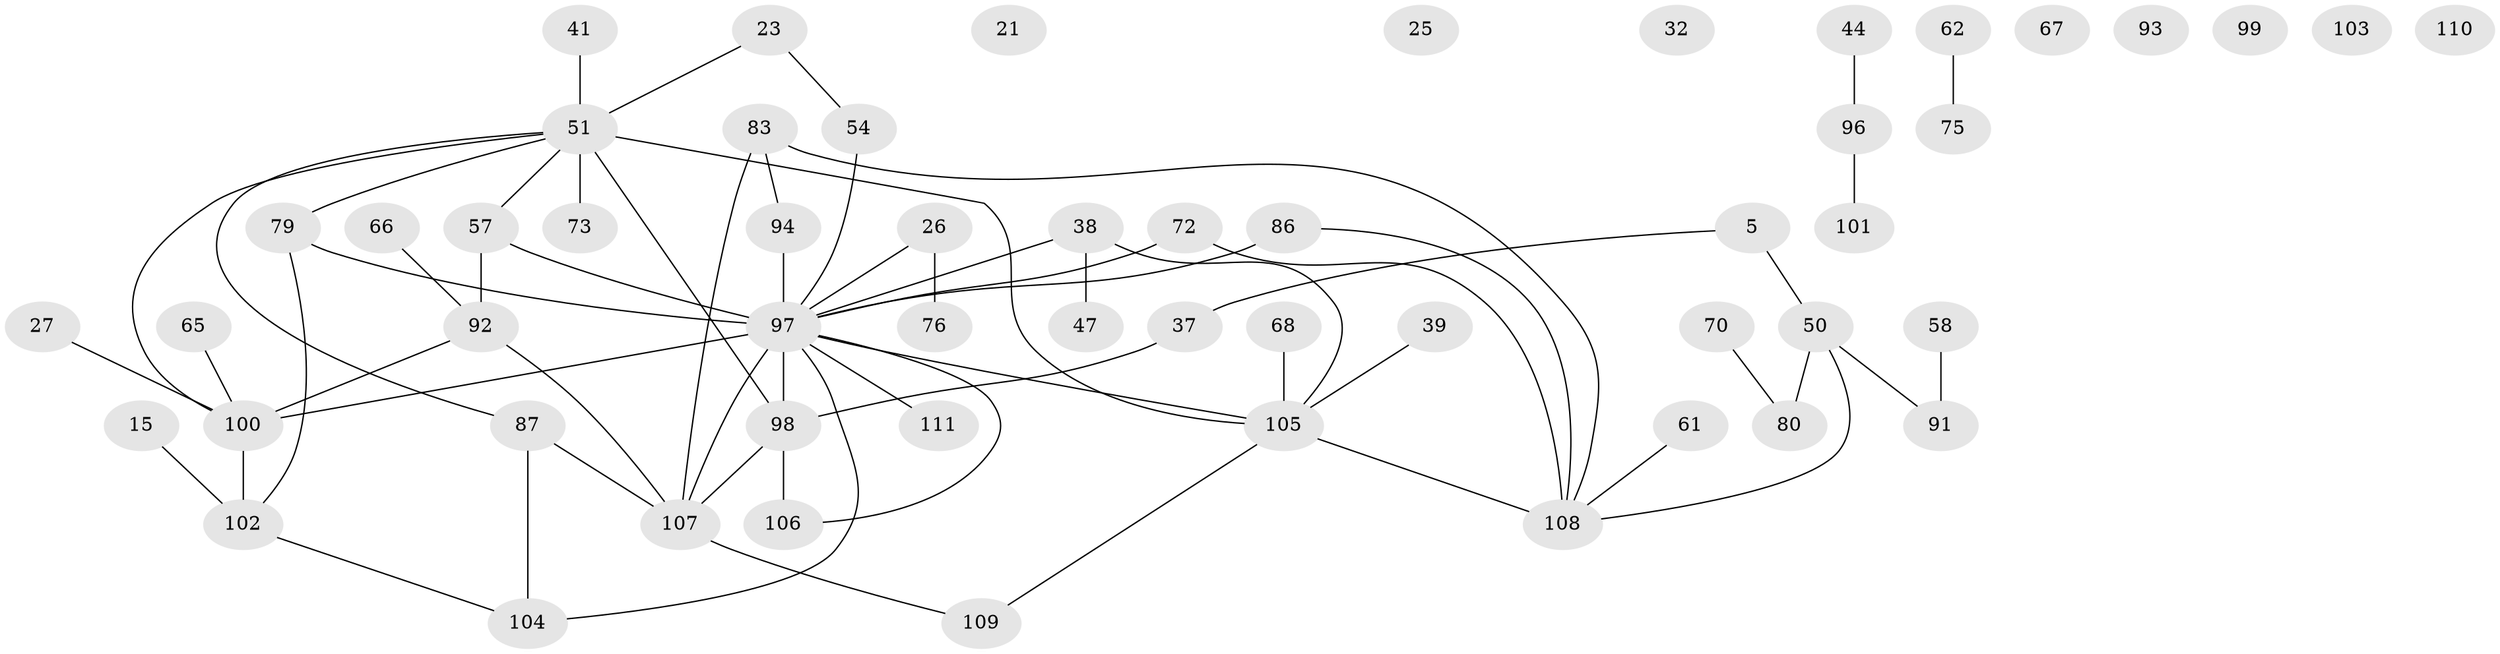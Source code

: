 // original degree distribution, {2: 0.26126126126126126, 3: 0.24324324324324326, 4: 0.10810810810810811, 6: 0.05405405405405406, 1: 0.2072072072072072, 5: 0.05405405405405406, 0: 0.07207207207207207}
// Generated by graph-tools (version 1.1) at 2025/39/03/09/25 04:39:31]
// undirected, 55 vertices, 64 edges
graph export_dot {
graph [start="1"]
  node [color=gray90,style=filled];
  5;
  15;
  21;
  23;
  25;
  26;
  27;
  32;
  37;
  38;
  39;
  41;
  44;
  47;
  50;
  51 [super="+19"];
  54;
  57;
  58;
  61;
  62;
  65;
  66;
  67;
  68;
  70;
  72;
  73;
  75;
  76;
  79;
  80 [super="+36"];
  83;
  86 [super="+82"];
  87 [super="+52"];
  91;
  92 [super="+77"];
  93;
  94;
  96;
  97 [super="+46+95+63+71+56+90"];
  98 [super="+33+89"];
  99;
  100 [super="+28"];
  101;
  102;
  103;
  104 [super="+12"];
  105 [super="+22+35+49"];
  106 [super="+81+55"];
  107 [super="+31+48+78"];
  108 [super="+85"];
  109;
  110;
  111;
  5 -- 37;
  5 -- 50;
  15 -- 102;
  23 -- 54;
  23 -- 51;
  26 -- 76;
  26 -- 97;
  27 -- 100;
  37 -- 98;
  38 -- 47;
  38 -- 105 [weight=2];
  38 -- 97;
  39 -- 105;
  41 -- 51;
  44 -- 96;
  50 -- 80 [weight=2];
  50 -- 91;
  50 -- 108;
  51 -- 79;
  51 -- 100;
  51 -- 73;
  51 -- 87;
  51 -- 57;
  51 -- 105 [weight=2];
  51 -- 98;
  54 -- 97;
  57 -- 92 [weight=2];
  57 -- 97 [weight=3];
  58 -- 91;
  61 -- 108;
  62 -- 75;
  65 -- 100;
  66 -- 92;
  68 -- 105;
  70 -- 80;
  72 -- 97;
  72 -- 108;
  79 -- 102;
  79 -- 97 [weight=2];
  83 -- 94;
  83 -- 108;
  83 -- 107;
  86 -- 97 [weight=2];
  86 -- 108;
  87 -- 104;
  87 -- 107 [weight=2];
  92 -- 100;
  92 -- 107;
  94 -- 97;
  96 -- 101;
  97 -- 107 [weight=4];
  97 -- 105 [weight=2];
  97 -- 111;
  97 -- 98 [weight=2];
  97 -- 100;
  97 -- 104;
  97 -- 106;
  98 -- 107 [weight=3];
  98 -- 106;
  100 -- 102 [weight=2];
  102 -- 104;
  105 -- 109;
  105 -- 108 [weight=2];
  107 -- 109;
}
